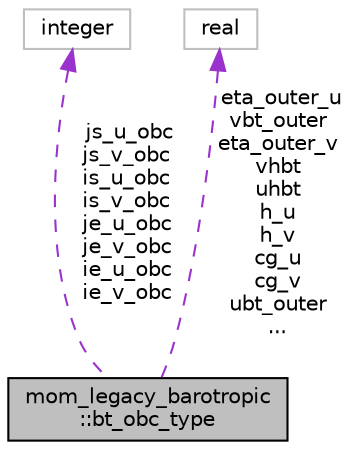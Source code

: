 digraph "mom_legacy_barotropic::bt_obc_type"
{
 // INTERACTIVE_SVG=YES
  edge [fontname="Helvetica",fontsize="10",labelfontname="Helvetica",labelfontsize="10"];
  node [fontname="Helvetica",fontsize="10",shape=record];
  Node1 [label="mom_legacy_barotropic\l::bt_obc_type",height=0.2,width=0.4,color="black", fillcolor="grey75", style="filled", fontcolor="black"];
  Node2 -> Node1 [dir="back",color="darkorchid3",fontsize="10",style="dashed",label=" js_u_obc\njs_v_obc\nis_u_obc\nis_v_obc\nje_u_obc\nje_v_obc\nie_u_obc\nie_v_obc" ,fontname="Helvetica"];
  Node2 [label="integer",height=0.2,width=0.4,color="grey75", fillcolor="white", style="filled"];
  Node3 -> Node1 [dir="back",color="darkorchid3",fontsize="10",style="dashed",label=" eta_outer_u\nvbt_outer\neta_outer_v\nvhbt\nuhbt\nh_u\nh_v\ncg_u\ncg_v\nubt_outer\n..." ,fontname="Helvetica"];
  Node3 [label="real",height=0.2,width=0.4,color="grey75", fillcolor="white", style="filled"];
}
